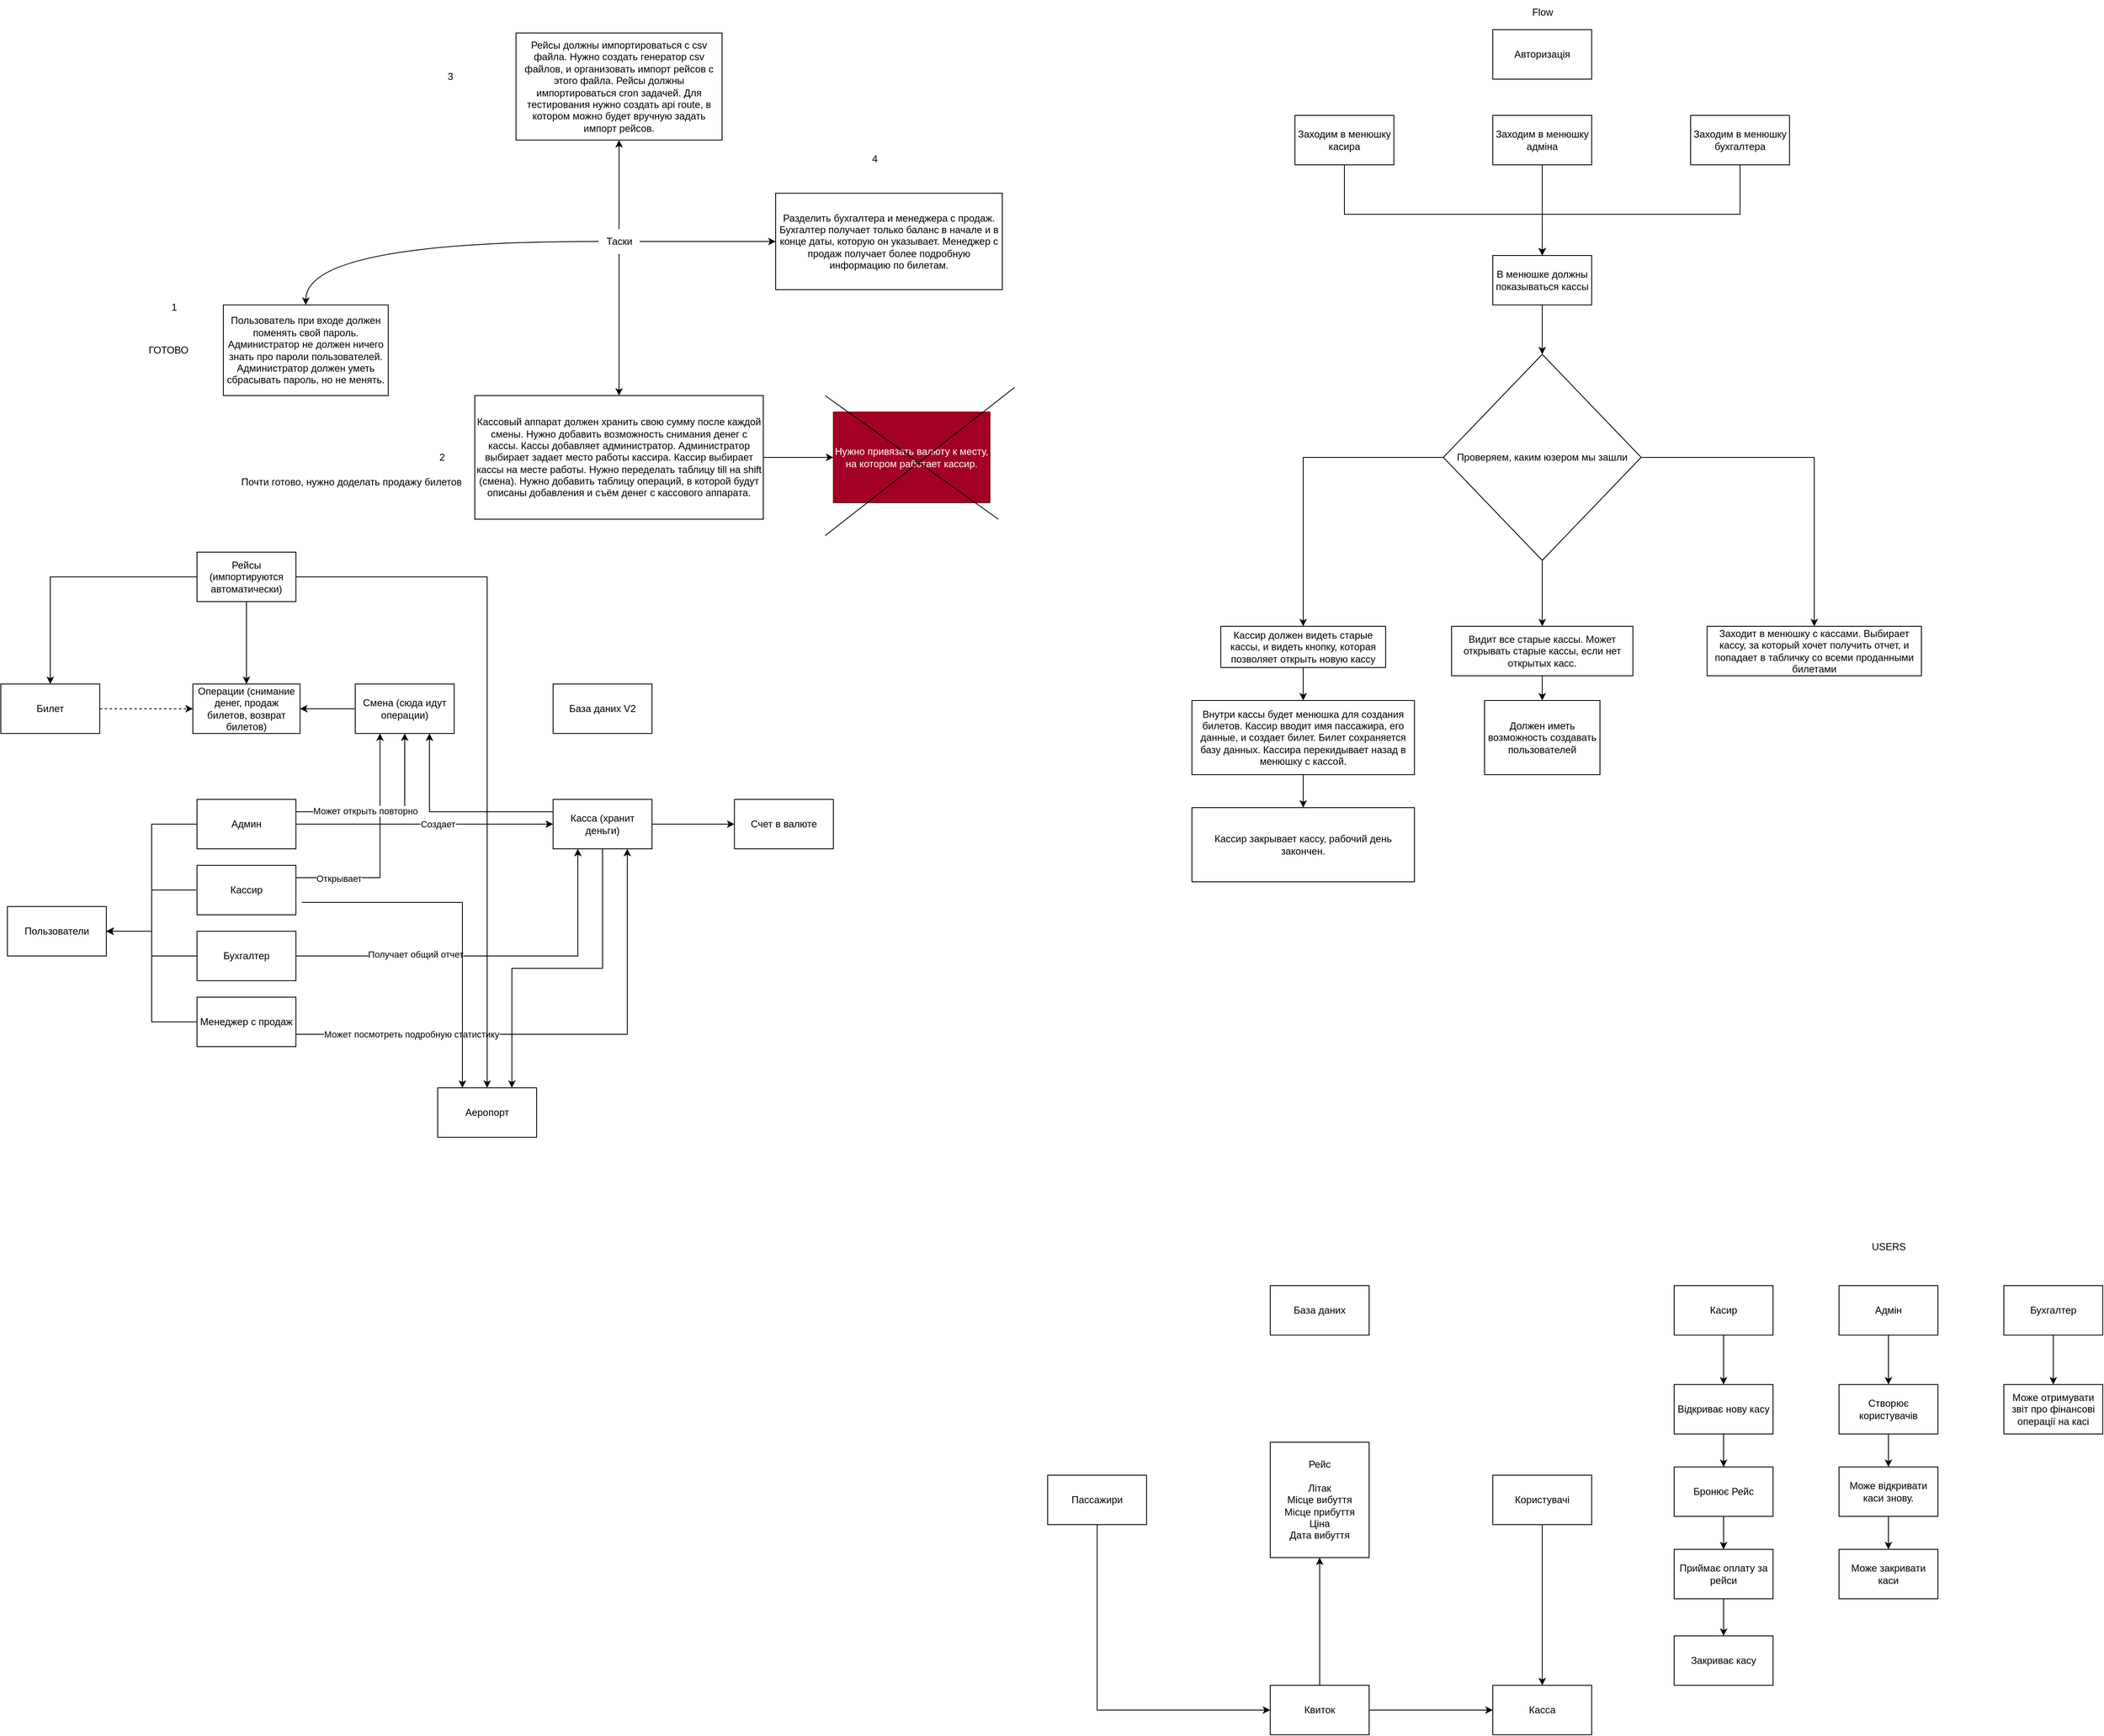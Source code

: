 <mxfile version="28.2.5">
  <diagram name="Page-1" id="bXpb7fFqBZVpDAfxvi6F">
    <mxGraphModel dx="3804" dy="3097" grid="1" gridSize="10" guides="1" tooltips="1" connect="1" arrows="1" fold="1" page="1" pageScale="1" pageWidth="827" pageHeight="1169" math="0" shadow="0">
      <root>
        <mxCell id="0" />
        <mxCell id="1" parent="0" />
        <mxCell id="HvWkaARTubuwXod1C86s-9" style="edgeStyle=orthogonalEdgeStyle;rounded=0;orthogonalLoop=1;jettySize=auto;html=1;entryX=0.5;entryY=0;entryDx=0;entryDy=0;" parent="1" source="HvWkaARTubuwXod1C86s-1" target="HvWkaARTubuwXod1C86s-6" edge="1">
          <mxGeometry relative="1" as="geometry" />
        </mxCell>
        <mxCell id="HvWkaARTubuwXod1C86s-1" value="Касир" style="rounded=0;whiteSpace=wrap;html=1;" parent="1" vertex="1">
          <mxGeometry x="-220" y="160" width="120" height="60" as="geometry" />
        </mxCell>
        <mxCell id="HvWkaARTubuwXod1C86s-2" value="USERS" style="text;html=1;align=center;verticalAlign=middle;resizable=0;points=[];autosize=1;strokeColor=none;fillColor=none;" parent="1" vertex="1">
          <mxGeometry x="10" y="98" width="60" height="30" as="geometry" />
        </mxCell>
        <mxCell id="HvWkaARTubuwXod1C86s-15" style="edgeStyle=orthogonalEdgeStyle;rounded=0;orthogonalLoop=1;jettySize=auto;html=1;" parent="1" source="HvWkaARTubuwXod1C86s-3" target="HvWkaARTubuwXod1C86s-13" edge="1">
          <mxGeometry relative="1" as="geometry" />
        </mxCell>
        <mxCell id="HvWkaARTubuwXod1C86s-3" value="Адмін" style="whiteSpace=wrap;html=1;" parent="1" vertex="1">
          <mxGeometry x="-20" y="160" width="120" height="60" as="geometry" />
        </mxCell>
        <mxCell id="HvWkaARTubuwXod1C86s-20" style="edgeStyle=orthogonalEdgeStyle;rounded=0;orthogonalLoop=1;jettySize=auto;html=1;" parent="1" source="HvWkaARTubuwXod1C86s-4" target="HvWkaARTubuwXod1C86s-19" edge="1">
          <mxGeometry relative="1" as="geometry" />
        </mxCell>
        <mxCell id="HvWkaARTubuwXod1C86s-4" value="Бухгалтер" style="whiteSpace=wrap;html=1;" parent="1" vertex="1">
          <mxGeometry x="180" y="160" width="120" height="60" as="geometry" />
        </mxCell>
        <mxCell id="HvWkaARTubuwXod1C86s-12" style="edgeStyle=orthogonalEdgeStyle;rounded=0;orthogonalLoop=1;jettySize=auto;html=1;entryX=0.5;entryY=0;entryDx=0;entryDy=0;" parent="1" source="HvWkaARTubuwXod1C86s-5" target="HvWkaARTubuwXod1C86s-8" edge="1">
          <mxGeometry relative="1" as="geometry" />
        </mxCell>
        <mxCell id="HvWkaARTubuwXod1C86s-5" value="Приймає оплату за рейси" style="rounded=0;whiteSpace=wrap;html=1;" parent="1" vertex="1">
          <mxGeometry x="-220" y="480" width="120" height="60" as="geometry" />
        </mxCell>
        <mxCell id="HvWkaARTubuwXod1C86s-10" style="edgeStyle=orthogonalEdgeStyle;rounded=0;orthogonalLoop=1;jettySize=auto;html=1;exitX=0.5;exitY=1;exitDx=0;exitDy=0;entryX=0.5;entryY=0;entryDx=0;entryDy=0;" parent="1" source="HvWkaARTubuwXod1C86s-6" target="HvWkaARTubuwXod1C86s-7" edge="1">
          <mxGeometry relative="1" as="geometry" />
        </mxCell>
        <mxCell id="HvWkaARTubuwXod1C86s-6" value="Відкриває нову касу" style="rounded=0;whiteSpace=wrap;html=1;" parent="1" vertex="1">
          <mxGeometry x="-220" y="280" width="120" height="60" as="geometry" />
        </mxCell>
        <mxCell id="HvWkaARTubuwXod1C86s-11" style="edgeStyle=orthogonalEdgeStyle;rounded=0;orthogonalLoop=1;jettySize=auto;html=1;entryX=0.5;entryY=0;entryDx=0;entryDy=0;" parent="1" source="HvWkaARTubuwXod1C86s-7" target="HvWkaARTubuwXod1C86s-5" edge="1">
          <mxGeometry relative="1" as="geometry" />
        </mxCell>
        <mxCell id="HvWkaARTubuwXod1C86s-7" value="Бронює Рейс" style="rounded=0;whiteSpace=wrap;html=1;" parent="1" vertex="1">
          <mxGeometry x="-220" y="380" width="120" height="60" as="geometry" />
        </mxCell>
        <mxCell id="HvWkaARTubuwXod1C86s-8" value="Закриває касу" style="rounded=0;whiteSpace=wrap;html=1;" parent="1" vertex="1">
          <mxGeometry x="-220" y="585" width="120" height="60" as="geometry" />
        </mxCell>
        <mxCell id="HvWkaARTubuwXod1C86s-16" style="edgeStyle=orthogonalEdgeStyle;rounded=0;orthogonalLoop=1;jettySize=auto;html=1;entryX=0.5;entryY=0;entryDx=0;entryDy=0;" parent="1" source="HvWkaARTubuwXod1C86s-13" target="HvWkaARTubuwXod1C86s-14" edge="1">
          <mxGeometry relative="1" as="geometry" />
        </mxCell>
        <mxCell id="HvWkaARTubuwXod1C86s-13" value="Створює користувачів" style="rounded=0;whiteSpace=wrap;html=1;" parent="1" vertex="1">
          <mxGeometry x="-20" y="280" width="120" height="60" as="geometry" />
        </mxCell>
        <mxCell id="HvWkaARTubuwXod1C86s-18" style="edgeStyle=orthogonalEdgeStyle;rounded=0;orthogonalLoop=1;jettySize=auto;html=1;entryX=0.5;entryY=0;entryDx=0;entryDy=0;" parent="1" source="HvWkaARTubuwXod1C86s-14" target="HvWkaARTubuwXod1C86s-17" edge="1">
          <mxGeometry relative="1" as="geometry" />
        </mxCell>
        <mxCell id="HvWkaARTubuwXod1C86s-14" value="Може відкривати каси знову." style="rounded=0;whiteSpace=wrap;html=1;" parent="1" vertex="1">
          <mxGeometry x="-20" y="380" width="120" height="60" as="geometry" />
        </mxCell>
        <mxCell id="HvWkaARTubuwXod1C86s-17" value="Може закривати каси" style="rounded=0;whiteSpace=wrap;html=1;" parent="1" vertex="1">
          <mxGeometry x="-20" y="480" width="120" height="60" as="geometry" />
        </mxCell>
        <mxCell id="HvWkaARTubuwXod1C86s-19" value="Може отримувати звіт про фінансові операції на касі" style="rounded=0;whiteSpace=wrap;html=1;" parent="1" vertex="1">
          <mxGeometry x="180" y="280" width="120" height="60" as="geometry" />
        </mxCell>
        <mxCell id="HvWkaARTubuwXod1C86s-21" value="База даних" style="rounded=0;whiteSpace=wrap;html=1;" parent="1" vertex="1">
          <mxGeometry x="-710" y="160" width="120" height="60" as="geometry" />
        </mxCell>
        <mxCell id="HvWkaARTubuwXod1C86s-22" value="Рейс&lt;br&gt;&lt;br&gt;Літак&lt;br&gt;Місце вибуття&lt;br&gt;Місце прибуття&lt;br&gt;Ціна&lt;br&gt;Дата вибуття" style="rounded=0;whiteSpace=wrap;html=1;" parent="1" vertex="1">
          <mxGeometry x="-710" y="350" width="120" height="140" as="geometry" />
        </mxCell>
        <mxCell id="HvWkaARTubuwXod1C86s-32" style="edgeStyle=orthogonalEdgeStyle;rounded=0;orthogonalLoop=1;jettySize=auto;html=1;entryX=0;entryY=0.5;entryDx=0;entryDy=0;" parent="1" source="HvWkaARTubuwXod1C86s-25" target="HvWkaARTubuwXod1C86s-28" edge="1">
          <mxGeometry relative="1" as="geometry">
            <Array as="points">
              <mxPoint x="-920" y="675" />
            </Array>
          </mxGeometry>
        </mxCell>
        <mxCell id="HvWkaARTubuwXod1C86s-25" value="Пассажири" style="rounded=0;whiteSpace=wrap;html=1;" parent="1" vertex="1">
          <mxGeometry x="-980" y="390" width="120" height="60" as="geometry" />
        </mxCell>
        <mxCell id="HvWkaARTubuwXod1C86s-27" value="Касса" style="rounded=0;whiteSpace=wrap;html=1;" parent="1" vertex="1">
          <mxGeometry x="-440" y="645" width="120" height="60" as="geometry" />
        </mxCell>
        <mxCell id="HvWkaARTubuwXod1C86s-30" style="edgeStyle=orthogonalEdgeStyle;rounded=0;orthogonalLoop=1;jettySize=auto;html=1;entryX=0.5;entryY=1;entryDx=0;entryDy=0;" parent="1" source="HvWkaARTubuwXod1C86s-28" target="HvWkaARTubuwXod1C86s-22" edge="1">
          <mxGeometry relative="1" as="geometry" />
        </mxCell>
        <mxCell id="HvWkaARTubuwXod1C86s-31" style="edgeStyle=orthogonalEdgeStyle;rounded=0;orthogonalLoop=1;jettySize=auto;html=1;entryX=0;entryY=0.5;entryDx=0;entryDy=0;" parent="1" source="HvWkaARTubuwXod1C86s-28" target="HvWkaARTubuwXod1C86s-27" edge="1">
          <mxGeometry relative="1" as="geometry">
            <mxPoint x="-480" y="680" as="targetPoint" />
            <Array as="points">
              <mxPoint x="-520" y="675" />
              <mxPoint x="-520" y="675" />
            </Array>
          </mxGeometry>
        </mxCell>
        <mxCell id="HvWkaARTubuwXod1C86s-28" value="Квиток" style="rounded=0;whiteSpace=wrap;html=1;" parent="1" vertex="1">
          <mxGeometry x="-710" y="645" width="120" height="60" as="geometry" />
        </mxCell>
        <mxCell id="bdNL3FaGgv4kxiSuAMlq-1" style="edgeStyle=orthogonalEdgeStyle;rounded=0;orthogonalLoop=1;jettySize=auto;html=1;entryX=0.5;entryY=0;entryDx=0;entryDy=0;" parent="1" source="HvWkaARTubuwXod1C86s-33" target="HvWkaARTubuwXod1C86s-27" edge="1">
          <mxGeometry relative="1" as="geometry" />
        </mxCell>
        <mxCell id="HvWkaARTubuwXod1C86s-33" value="Користувачі" style="rounded=0;whiteSpace=wrap;html=1;" parent="1" vertex="1">
          <mxGeometry x="-440" y="390" width="120" height="60" as="geometry" />
        </mxCell>
        <mxCell id="bdNL3FaGgv4kxiSuAMlq-2" value="Авторизація" style="rounded=0;whiteSpace=wrap;html=1;" parent="1" vertex="1">
          <mxGeometry x="-440" y="-1364" width="120" height="60" as="geometry" />
        </mxCell>
        <mxCell id="bdNL3FaGgv4kxiSuAMlq-3" value="Flow" style="text;html=1;align=center;verticalAlign=middle;resizable=0;points=[];autosize=1;strokeColor=none;fillColor=none;" parent="1" vertex="1">
          <mxGeometry x="-405" y="-1400" width="50" height="30" as="geometry" />
        </mxCell>
        <mxCell id="bdNL3FaGgv4kxiSuAMlq-7" style="edgeStyle=orthogonalEdgeStyle;rounded=0;orthogonalLoop=1;jettySize=auto;html=1;entryX=0.5;entryY=0;entryDx=0;entryDy=0;" parent="1" source="bdNL3FaGgv4kxiSuAMlq-4" target="bdNL3FaGgv4kxiSuAMlq-8" edge="1">
          <mxGeometry relative="1" as="geometry">
            <mxPoint x="-620" y="-1140" as="targetPoint" />
            <Array as="points">
              <mxPoint x="-620" y="-1140" />
              <mxPoint x="-380" y="-1140" />
            </Array>
          </mxGeometry>
        </mxCell>
        <mxCell id="bdNL3FaGgv4kxiSuAMlq-4" value="Заходим в менюшку касира" style="rounded=0;whiteSpace=wrap;html=1;" parent="1" vertex="1">
          <mxGeometry x="-680" y="-1260" width="120" height="60" as="geometry" />
        </mxCell>
        <mxCell id="bdNL3FaGgv4kxiSuAMlq-9" style="edgeStyle=orthogonalEdgeStyle;rounded=0;orthogonalLoop=1;jettySize=auto;html=1;entryX=0.5;entryY=0;entryDx=0;entryDy=0;" parent="1" source="bdNL3FaGgv4kxiSuAMlq-5" target="bdNL3FaGgv4kxiSuAMlq-8" edge="1">
          <mxGeometry relative="1" as="geometry" />
        </mxCell>
        <mxCell id="bdNL3FaGgv4kxiSuAMlq-5" value="Заходим в менюшку адміна" style="rounded=0;whiteSpace=wrap;html=1;" parent="1" vertex="1">
          <mxGeometry x="-440" y="-1260" width="120" height="60" as="geometry" />
        </mxCell>
        <mxCell id="bdNL3FaGgv4kxiSuAMlq-10" style="edgeStyle=orthogonalEdgeStyle;rounded=0;orthogonalLoop=1;jettySize=auto;html=1;entryX=0.5;entryY=0;entryDx=0;entryDy=0;" parent="1" source="bdNL3FaGgv4kxiSuAMlq-6" target="bdNL3FaGgv4kxiSuAMlq-8" edge="1">
          <mxGeometry relative="1" as="geometry">
            <Array as="points">
              <mxPoint x="-140" y="-1140" />
              <mxPoint x="-380" y="-1140" />
            </Array>
          </mxGeometry>
        </mxCell>
        <mxCell id="bdNL3FaGgv4kxiSuAMlq-6" value="Заходим в менюшку бухгалтера" style="rounded=0;whiteSpace=wrap;html=1;" parent="1" vertex="1">
          <mxGeometry x="-200" y="-1260" width="120" height="60" as="geometry" />
        </mxCell>
        <mxCell id="bdNL3FaGgv4kxiSuAMlq-13" style="edgeStyle=orthogonalEdgeStyle;rounded=0;orthogonalLoop=1;jettySize=auto;html=1;entryX=0.5;entryY=0;entryDx=0;entryDy=0;" parent="1" target="bdNL3FaGgv4kxiSuAMlq-12" edge="1">
          <mxGeometry relative="1" as="geometry">
            <mxPoint x="-380" y="-970" as="sourcePoint" />
          </mxGeometry>
        </mxCell>
        <mxCell id="bdNL3FaGgv4kxiSuAMlq-28" style="edgeStyle=orthogonalEdgeStyle;rounded=0;orthogonalLoop=1;jettySize=auto;html=1;entryX=0.5;entryY=0;entryDx=0;entryDy=0;" parent="1" source="bdNL3FaGgv4kxiSuAMlq-8" target="bdNL3FaGgv4kxiSuAMlq-12" edge="1">
          <mxGeometry relative="1" as="geometry" />
        </mxCell>
        <mxCell id="bdNL3FaGgv4kxiSuAMlq-8" value="В менюшке должны показываться кассы" style="rounded=0;whiteSpace=wrap;html=1;" parent="1" vertex="1">
          <mxGeometry x="-440" y="-1090" width="120" height="60" as="geometry" />
        </mxCell>
        <mxCell id="bdNL3FaGgv4kxiSuAMlq-15" style="edgeStyle=orthogonalEdgeStyle;rounded=0;orthogonalLoop=1;jettySize=auto;html=1;" parent="1" source="bdNL3FaGgv4kxiSuAMlq-12" target="bdNL3FaGgv4kxiSuAMlq-14" edge="1">
          <mxGeometry relative="1" as="geometry" />
        </mxCell>
        <mxCell id="bdNL3FaGgv4kxiSuAMlq-21" style="edgeStyle=orthogonalEdgeStyle;rounded=0;orthogonalLoop=1;jettySize=auto;html=1;entryX=0.5;entryY=0;entryDx=0;entryDy=0;" parent="1" source="bdNL3FaGgv4kxiSuAMlq-12" target="bdNL3FaGgv4kxiSuAMlq-22" edge="1">
          <mxGeometry relative="1" as="geometry">
            <mxPoint x="-380" y="-660" as="targetPoint" />
          </mxGeometry>
        </mxCell>
        <mxCell id="bdNL3FaGgv4kxiSuAMlq-26" style="edgeStyle=orthogonalEdgeStyle;rounded=0;orthogonalLoop=1;jettySize=auto;html=1;entryX=0.5;entryY=0;entryDx=0;entryDy=0;" parent="1" source="bdNL3FaGgv4kxiSuAMlq-12" target="bdNL3FaGgv4kxiSuAMlq-27" edge="1">
          <mxGeometry relative="1" as="geometry">
            <mxPoint x="-70" y="-650" as="targetPoint" />
          </mxGeometry>
        </mxCell>
        <mxCell id="bdNL3FaGgv4kxiSuAMlq-12" value="Проверяем, каким юзером мы зашли" style="rhombus;whiteSpace=wrap;html=1;" parent="1" vertex="1">
          <mxGeometry x="-500" y="-970" width="240" height="250" as="geometry" />
        </mxCell>
        <mxCell id="bdNL3FaGgv4kxiSuAMlq-17" style="edgeStyle=orthogonalEdgeStyle;rounded=0;orthogonalLoop=1;jettySize=auto;html=1;" parent="1" source="bdNL3FaGgv4kxiSuAMlq-14" target="bdNL3FaGgv4kxiSuAMlq-16" edge="1">
          <mxGeometry relative="1" as="geometry" />
        </mxCell>
        <mxCell id="bdNL3FaGgv4kxiSuAMlq-14" value="Кассир должен видеть старые кассы, и видеть кнопку, которая позволяет открыть новую кассу" style="rounded=0;whiteSpace=wrap;html=1;" parent="1" vertex="1">
          <mxGeometry x="-770" y="-640" width="200" height="50" as="geometry" />
        </mxCell>
        <mxCell id="bdNL3FaGgv4kxiSuAMlq-19" style="edgeStyle=orthogonalEdgeStyle;rounded=0;orthogonalLoop=1;jettySize=auto;html=1;entryX=0.5;entryY=0;entryDx=0;entryDy=0;" parent="1" source="bdNL3FaGgv4kxiSuAMlq-16" target="bdNL3FaGgv4kxiSuAMlq-20" edge="1">
          <mxGeometry relative="1" as="geometry">
            <mxPoint x="-670" y="-380" as="targetPoint" />
          </mxGeometry>
        </mxCell>
        <mxCell id="bdNL3FaGgv4kxiSuAMlq-16" value="Внутри кассы будет менюшка для создания билетов. Кассир вводит имя пассажира, его данные, и создает билет. Билет сохраняется базу данных. Кассира перекидывает назад в менюшку с кассой." style="rounded=0;whiteSpace=wrap;html=1;" parent="1" vertex="1">
          <mxGeometry x="-805" y="-550" width="270" height="90" as="geometry" />
        </mxCell>
        <mxCell id="bdNL3FaGgv4kxiSuAMlq-20" value="Кассир закрывает кассу, рабочий день закончен." style="rounded=0;whiteSpace=wrap;html=1;" parent="1" vertex="1">
          <mxGeometry x="-805" y="-420" width="270" height="90" as="geometry" />
        </mxCell>
        <mxCell id="bdNL3FaGgv4kxiSuAMlq-25" style="edgeStyle=orthogonalEdgeStyle;rounded=0;orthogonalLoop=1;jettySize=auto;html=1;entryX=0.5;entryY=0;entryDx=0;entryDy=0;" parent="1" source="bdNL3FaGgv4kxiSuAMlq-22" target="bdNL3FaGgv4kxiSuAMlq-24" edge="1">
          <mxGeometry relative="1" as="geometry" />
        </mxCell>
        <mxCell id="bdNL3FaGgv4kxiSuAMlq-22" value="Видит все старые кассы. Может открывать старые кассы, если нет открытых касс." style="whiteSpace=wrap;html=1;" parent="1" vertex="1">
          <mxGeometry x="-490" y="-640" width="220" height="60" as="geometry" />
        </mxCell>
        <mxCell id="bdNL3FaGgv4kxiSuAMlq-24" value="Должен иметь возможность создавать пользователей" style="rounded=0;whiteSpace=wrap;html=1;" parent="1" vertex="1">
          <mxGeometry x="-450" y="-550" width="140" height="90" as="geometry" />
        </mxCell>
        <mxCell id="bdNL3FaGgv4kxiSuAMlq-27" value="Заходит в менюшку с кассами. Выбирает кассу, за который хочет получить отчет, и попадает в табличку со всеми проданными билетами" style="rounded=0;whiteSpace=wrap;html=1;" parent="1" vertex="1">
          <mxGeometry x="-180" y="-640" width="260" height="60" as="geometry" />
        </mxCell>
        <mxCell id="4Cc4MYscjS8gMWPxC2x--1" value="Пользователь при входе должен поменять свой пароль. Администратор не должен ничего знать про пароли пользователей. Администратор должен уметь сбрасывать пароль, но не менять." style="rounded=0;whiteSpace=wrap;html=1;" parent="1" vertex="1">
          <mxGeometry x="-1980" y="-1030" width="200" height="110" as="geometry" />
        </mxCell>
        <mxCell id="4Cc4MYscjS8gMWPxC2x--3" style="edgeStyle=orthogonalEdgeStyle;rounded=0;orthogonalLoop=1;jettySize=auto;html=1;entryX=0.5;entryY=0;entryDx=0;entryDy=0;curved=1;" parent="1" source="4Cc4MYscjS8gMWPxC2x--2" target="4Cc4MYscjS8gMWPxC2x--1" edge="1">
          <mxGeometry relative="1" as="geometry" />
        </mxCell>
        <mxCell id="4Cc4MYscjS8gMWPxC2x--5" style="edgeStyle=orthogonalEdgeStyle;rounded=0;orthogonalLoop=1;jettySize=auto;html=1;entryX=0.5;entryY=0;entryDx=0;entryDy=0;curved=1;" parent="1" source="4Cc4MYscjS8gMWPxC2x--2" target="4Cc4MYscjS8gMWPxC2x--4" edge="1">
          <mxGeometry relative="1" as="geometry" />
        </mxCell>
        <mxCell id="4Cc4MYscjS8gMWPxC2x--19" style="edgeStyle=orthogonalEdgeStyle;rounded=0;orthogonalLoop=1;jettySize=auto;html=1;entryX=0.5;entryY=1;entryDx=0;entryDy=0;" parent="1" source="4Cc4MYscjS8gMWPxC2x--2" target="4Cc4MYscjS8gMWPxC2x--18" edge="1">
          <mxGeometry relative="1" as="geometry" />
        </mxCell>
        <mxCell id="4Cc4MYscjS8gMWPxC2x--24" style="edgeStyle=orthogonalEdgeStyle;rounded=0;orthogonalLoop=1;jettySize=auto;html=1;entryX=0;entryY=0.5;entryDx=0;entryDy=0;" parent="1" source="4Cc4MYscjS8gMWPxC2x--2" target="4Cc4MYscjS8gMWPxC2x--25" edge="1">
          <mxGeometry relative="1" as="geometry">
            <mxPoint x="-1320" y="-1107" as="targetPoint" />
          </mxGeometry>
        </mxCell>
        <mxCell id="4Cc4MYscjS8gMWPxC2x--2" value="Таски" style="text;html=1;align=center;verticalAlign=middle;resizable=0;points=[];autosize=1;strokeColor=none;fillColor=none;" parent="1" vertex="1">
          <mxGeometry x="-1525" y="-1122" width="50" height="30" as="geometry" />
        </mxCell>
        <mxCell id="4Cc4MYscjS8gMWPxC2x--23" style="edgeStyle=entityRelationEdgeStyle;rounded=0;orthogonalLoop=1;jettySize=auto;html=1;exitX=1;exitY=0.5;exitDx=0;exitDy=0;entryX=0;entryY=0.5;entryDx=0;entryDy=0;" parent="1" source="4Cc4MYscjS8gMWPxC2x--4" target="4Cc4MYscjS8gMWPxC2x--6" edge="1">
          <mxGeometry relative="1" as="geometry" />
        </mxCell>
        <mxCell id="4Cc4MYscjS8gMWPxC2x--4" value="Кассовый аппарат должен хранить свою сумму после каждой смены. Нужно добавить возможность снимания денег с кассы. Кассы добавляет администратор. Администратор выбирает задает место работы кассира. Кассир выбирает кассы на месте работы. Нужно переделать таблицу till на shift (смена). Нужно добавить таблицу операций, в которой будут описаны добавления и съём денег с кассового аппарата." style="rounded=0;whiteSpace=wrap;html=1;" parent="1" vertex="1">
          <mxGeometry x="-1675" y="-920" width="350" height="150" as="geometry" />
        </mxCell>
        <mxCell id="4Cc4MYscjS8gMWPxC2x--6" value="Нужно привязать валюту к месту, на котором работает кассир." style="rounded=0;whiteSpace=wrap;html=1;fillColor=#a20025;fontColor=#ffffff;strokeColor=#6F0000;" parent="1" vertex="1">
          <mxGeometry x="-1240" y="-900" width="190" height="110" as="geometry" />
        </mxCell>
        <mxCell id="4Cc4MYscjS8gMWPxC2x--8" value="База даних V2" style="rounded=0;whiteSpace=wrap;html=1;" parent="1" vertex="1">
          <mxGeometry x="-1580" y="-570" width="120" height="60" as="geometry" />
        </mxCell>
        <mxCell id="4Cc4MYscjS8gMWPxC2x--18" value="Рейсы должны импортироваться с csv файла. Нужно создать генератор csv файлов, и организовать импорт рейсов с этого файла. Рейсы должны импортироваться cron задачей. Для тестирования нужно создать api route, в котором можно будет вручную задать импорт рейсов." style="rounded=0;whiteSpace=wrap;html=1;" parent="1" vertex="1">
          <mxGeometry x="-1625" y="-1360" width="250" height="130" as="geometry" />
        </mxCell>
        <mxCell id="4Cc4MYscjS8gMWPxC2x--38" style="edgeStyle=orthogonalEdgeStyle;rounded=0;orthogonalLoop=1;jettySize=auto;html=1;exitX=0;exitY=0.25;exitDx=0;exitDy=0;entryX=0.75;entryY=1;entryDx=0;entryDy=0;" parent="1" source="4Cc4MYscjS8gMWPxC2x--21" target="4Cc4MYscjS8gMWPxC2x--36" edge="1">
          <mxGeometry relative="1" as="geometry" />
        </mxCell>
        <mxCell id="4Cc4MYscjS8gMWPxC2x--57" style="edgeStyle=orthogonalEdgeStyle;rounded=0;orthogonalLoop=1;jettySize=auto;html=1;entryX=0.75;entryY=0;entryDx=0;entryDy=0;exitX=0.5;exitY=1;exitDx=0;exitDy=0;" parent="1" source="4Cc4MYscjS8gMWPxC2x--21" target="4Cc4MYscjS8gMWPxC2x--55" edge="1">
          <mxGeometry relative="1" as="geometry" />
        </mxCell>
        <mxCell id="4Cc4MYscjS8gMWPxC2x--64" style="edgeStyle=orthogonalEdgeStyle;rounded=0;orthogonalLoop=1;jettySize=auto;html=1;entryX=0;entryY=0.5;entryDx=0;entryDy=0;" parent="1" source="4Cc4MYscjS8gMWPxC2x--21" target="4Cc4MYscjS8gMWPxC2x--63" edge="1">
          <mxGeometry relative="1" as="geometry" />
        </mxCell>
        <mxCell id="4Cc4MYscjS8gMWPxC2x--21" value="Касса (хранит деньги)" style="rounded=0;whiteSpace=wrap;html=1;" parent="1" vertex="1">
          <mxGeometry x="-1580" y="-430" width="120" height="60" as="geometry" />
        </mxCell>
        <mxCell id="4Cc4MYscjS8gMWPxC2x--22" value="Пользователи" style="rounded=0;whiteSpace=wrap;html=1;" parent="1" vertex="1">
          <mxGeometry x="-2242" y="-300" width="120" height="60" as="geometry" />
        </mxCell>
        <mxCell id="4Cc4MYscjS8gMWPxC2x--25" value="Разделить бухгалтера и менеджера с продаж. Бухгалтер получает только баланс в начале и в конце даты, которую он указывает. Менеджер с продаж получает более подробную информацию по билетам." style="rounded=0;whiteSpace=wrap;html=1;" parent="1" vertex="1">
          <mxGeometry x="-1310" y="-1165.5" width="275" height="117" as="geometry" />
        </mxCell>
        <mxCell id="4Cc4MYscjS8gMWPxC2x--30" style="edgeStyle=orthogonalEdgeStyle;rounded=0;orthogonalLoop=1;jettySize=auto;html=1;entryX=1;entryY=0.5;entryDx=0;entryDy=0;" parent="1" source="4Cc4MYscjS8gMWPxC2x--26" target="4Cc4MYscjS8gMWPxC2x--22" edge="1">
          <mxGeometry relative="1" as="geometry" />
        </mxCell>
        <mxCell id="4Cc4MYscjS8gMWPxC2x--34" style="edgeStyle=orthogonalEdgeStyle;rounded=0;orthogonalLoop=1;jettySize=auto;html=1;entryX=0;entryY=0.5;entryDx=0;entryDy=0;" parent="1" source="4Cc4MYscjS8gMWPxC2x--26" target="4Cc4MYscjS8gMWPxC2x--21" edge="1">
          <mxGeometry relative="1" as="geometry" />
        </mxCell>
        <mxCell id="4Cc4MYscjS8gMWPxC2x--35" value="Создает" style="edgeLabel;html=1;align=center;verticalAlign=middle;resizable=0;points=[];" parent="4Cc4MYscjS8gMWPxC2x--34" vertex="1" connectable="0">
          <mxGeometry x="0.205" y="-2" relative="1" as="geometry">
            <mxPoint x="-16" y="-2" as="offset" />
          </mxGeometry>
        </mxCell>
        <mxCell id="4Cc4MYscjS8gMWPxC2x--26" value="Админ" style="rounded=0;whiteSpace=wrap;html=1;" parent="1" vertex="1">
          <mxGeometry x="-2012" y="-430" width="120" height="60" as="geometry" />
        </mxCell>
        <mxCell id="4Cc4MYscjS8gMWPxC2x--31" style="edgeStyle=orthogonalEdgeStyle;rounded=0;orthogonalLoop=1;jettySize=auto;html=1;exitX=0;exitY=0.5;exitDx=0;exitDy=0;" parent="1" edge="1">
          <mxGeometry relative="1" as="geometry">
            <mxPoint x="-2122" y="-270" as="targetPoint" />
            <mxPoint x="-2013" y="-320" as="sourcePoint" />
            <Array as="points">
              <mxPoint x="-2067" y="-320" />
              <mxPoint x="-2067" y="-270" />
            </Array>
          </mxGeometry>
        </mxCell>
        <mxCell id="4Cc4MYscjS8gMWPxC2x--39" style="edgeStyle=orthogonalEdgeStyle;rounded=0;orthogonalLoop=1;jettySize=auto;html=1;exitX=1;exitY=0.25;exitDx=0;exitDy=0;entryX=0.25;entryY=1;entryDx=0;entryDy=0;" parent="1" source="4Cc4MYscjS8gMWPxC2x--27" target="4Cc4MYscjS8gMWPxC2x--36" edge="1">
          <mxGeometry relative="1" as="geometry" />
        </mxCell>
        <mxCell id="4Cc4MYscjS8gMWPxC2x--42" value="Открывает" style="edgeLabel;html=1;align=center;verticalAlign=middle;resizable=0;points=[];" parent="4Cc4MYscjS8gMWPxC2x--39" vertex="1" connectable="0">
          <mxGeometry x="-0.459" y="-1" relative="1" as="geometry">
            <mxPoint x="-23" as="offset" />
          </mxGeometry>
        </mxCell>
        <mxCell id="4Cc4MYscjS8gMWPxC2x--27" value="Кассир" style="rounded=0;whiteSpace=wrap;html=1;" parent="1" vertex="1">
          <mxGeometry x="-2012" y="-350" width="120" height="60" as="geometry" />
        </mxCell>
        <mxCell id="4Cc4MYscjS8gMWPxC2x--32" style="edgeStyle=orthogonalEdgeStyle;rounded=0;orthogonalLoop=1;jettySize=auto;html=1;exitX=0;exitY=0.5;exitDx=0;exitDy=0;entryX=1;entryY=0.5;entryDx=0;entryDy=0;" parent="1" source="4Cc4MYscjS8gMWPxC2x--28" target="4Cc4MYscjS8gMWPxC2x--22" edge="1">
          <mxGeometry relative="1" as="geometry" />
        </mxCell>
        <mxCell id="4Cc4MYscjS8gMWPxC2x--47" style="edgeStyle=orthogonalEdgeStyle;rounded=0;orthogonalLoop=1;jettySize=auto;html=1;entryX=0.25;entryY=1;entryDx=0;entryDy=0;" parent="1" source="4Cc4MYscjS8gMWPxC2x--28" target="4Cc4MYscjS8gMWPxC2x--21" edge="1">
          <mxGeometry relative="1" as="geometry" />
        </mxCell>
        <mxCell id="4Cc4MYscjS8gMWPxC2x--49" value="Получает общий отчет" style="edgeLabel;html=1;align=center;verticalAlign=middle;resizable=0;points=[];" parent="4Cc4MYscjS8gMWPxC2x--47" vertex="1" connectable="0">
          <mxGeometry x="-0.386" y="2" relative="1" as="geometry">
            <mxPoint as="offset" />
          </mxGeometry>
        </mxCell>
        <mxCell id="4Cc4MYscjS8gMWPxC2x--28" value="Бухгалтер" style="rounded=0;whiteSpace=wrap;html=1;" parent="1" vertex="1">
          <mxGeometry x="-2012" y="-270" width="120" height="60" as="geometry" />
        </mxCell>
        <mxCell id="4Cc4MYscjS8gMWPxC2x--33" style="edgeStyle=orthogonalEdgeStyle;rounded=0;orthogonalLoop=1;jettySize=auto;html=1;entryX=1;entryY=0.5;entryDx=0;entryDy=0;" parent="1" source="4Cc4MYscjS8gMWPxC2x--29" target="4Cc4MYscjS8gMWPxC2x--22" edge="1">
          <mxGeometry relative="1" as="geometry" />
        </mxCell>
        <mxCell id="4Cc4MYscjS8gMWPxC2x--48" style="edgeStyle=orthogonalEdgeStyle;rounded=0;orthogonalLoop=1;jettySize=auto;html=1;exitX=1;exitY=0.75;exitDx=0;exitDy=0;entryX=0.75;entryY=1;entryDx=0;entryDy=0;" parent="1" source="4Cc4MYscjS8gMWPxC2x--29" target="4Cc4MYscjS8gMWPxC2x--21" edge="1">
          <mxGeometry relative="1" as="geometry" />
        </mxCell>
        <mxCell id="4Cc4MYscjS8gMWPxC2x--50" value="Может посмотреть подробную статистику" style="edgeLabel;html=1;align=center;verticalAlign=middle;resizable=0;points=[];" parent="4Cc4MYscjS8gMWPxC2x--48" vertex="1" connectable="0">
          <mxGeometry x="-0.553" relative="1" as="geometry">
            <mxPoint as="offset" />
          </mxGeometry>
        </mxCell>
        <mxCell id="4Cc4MYscjS8gMWPxC2x--29" value="Менеджер с продаж" style="rounded=0;whiteSpace=wrap;html=1;" parent="1" vertex="1">
          <mxGeometry x="-2012" y="-190" width="120" height="60" as="geometry" />
        </mxCell>
        <mxCell id="4Cc4MYscjS8gMWPxC2x--41" style="edgeStyle=orthogonalEdgeStyle;rounded=0;orthogonalLoop=1;jettySize=auto;html=1;entryX=1;entryY=0.5;entryDx=0;entryDy=0;" parent="1" source="4Cc4MYscjS8gMWPxC2x--36" target="4Cc4MYscjS8gMWPxC2x--40" edge="1">
          <mxGeometry relative="1" as="geometry" />
        </mxCell>
        <mxCell id="4Cc4MYscjS8gMWPxC2x--36" value="Смена (сюда идут операции)" style="rounded=0;whiteSpace=wrap;html=1;" parent="1" vertex="1">
          <mxGeometry x="-1820" y="-570" width="120" height="60" as="geometry" />
        </mxCell>
        <mxCell id="4Cc4MYscjS8gMWPxC2x--53" style="edgeStyle=orthogonalEdgeStyle;rounded=0;orthogonalLoop=1;jettySize=auto;html=1;exitX=1;exitY=0.5;exitDx=0;exitDy=0;entryX=0;entryY=0.5;entryDx=0;entryDy=0;dashed=1;" parent="1" source="4Cc4MYscjS8gMWPxC2x--51" target="4Cc4MYscjS8gMWPxC2x--40" edge="1">
          <mxGeometry relative="1" as="geometry">
            <mxPoint x="-2090" y="-580" as="targetPoint" />
          </mxGeometry>
        </mxCell>
        <mxCell id="4Cc4MYscjS8gMWPxC2x--40" value="Операции (снимание денег, продаж билетов, возврат билетов)" style="rounded=0;whiteSpace=wrap;html=1;" parent="1" vertex="1">
          <mxGeometry x="-2017" y="-570" width="130" height="60" as="geometry" />
        </mxCell>
        <mxCell id="4Cc4MYscjS8gMWPxC2x--43" style="edgeStyle=orthogonalEdgeStyle;rounded=0;orthogonalLoop=1;jettySize=auto;html=1;exitX=1;exitY=0.25;exitDx=0;exitDy=0;" parent="1" source="4Cc4MYscjS8gMWPxC2x--26" target="4Cc4MYscjS8gMWPxC2x--36" edge="1">
          <mxGeometry relative="1" as="geometry" />
        </mxCell>
        <mxCell id="4Cc4MYscjS8gMWPxC2x--44" value="Может открыть повторно" style="edgeLabel;html=1;align=center;verticalAlign=middle;resizable=0;points=[];" parent="4Cc4MYscjS8gMWPxC2x--43" vertex="1" connectable="0">
          <mxGeometry x="-0.263" y="1" relative="1" as="geometry">
            <mxPoint as="offset" />
          </mxGeometry>
        </mxCell>
        <mxCell id="4Cc4MYscjS8gMWPxC2x--46" style="edgeStyle=orthogonalEdgeStyle;rounded=0;orthogonalLoop=1;jettySize=auto;html=1;entryX=0.5;entryY=0;entryDx=0;entryDy=0;" parent="1" source="4Cc4MYscjS8gMWPxC2x--45" target="4Cc4MYscjS8gMWPxC2x--40" edge="1">
          <mxGeometry relative="1" as="geometry" />
        </mxCell>
        <mxCell id="4Cc4MYscjS8gMWPxC2x--52" style="edgeStyle=orthogonalEdgeStyle;rounded=0;orthogonalLoop=1;jettySize=auto;html=1;entryX=0.5;entryY=0;entryDx=0;entryDy=0;" parent="1" source="4Cc4MYscjS8gMWPxC2x--45" target="4Cc4MYscjS8gMWPxC2x--51" edge="1">
          <mxGeometry relative="1" as="geometry" />
        </mxCell>
        <mxCell id="4Cc4MYscjS8gMWPxC2x--58" style="edgeStyle=orthogonalEdgeStyle;rounded=0;orthogonalLoop=1;jettySize=auto;html=1;entryX=0.5;entryY=0;entryDx=0;entryDy=0;" parent="1" source="4Cc4MYscjS8gMWPxC2x--45" target="4Cc4MYscjS8gMWPxC2x--55" edge="1">
          <mxGeometry relative="1" as="geometry">
            <mxPoint x="-1710" y="-670" as="targetPoint" />
          </mxGeometry>
        </mxCell>
        <mxCell id="4Cc4MYscjS8gMWPxC2x--45" value="Рейсы (импортируются автоматически)" style="rounded=0;whiteSpace=wrap;html=1;" parent="1" vertex="1">
          <mxGeometry x="-2012" y="-730" width="120" height="60" as="geometry" />
        </mxCell>
        <mxCell id="4Cc4MYscjS8gMWPxC2x--51" value="Билет" style="rounded=0;whiteSpace=wrap;html=1;" parent="1" vertex="1">
          <mxGeometry x="-2250" y="-570" width="120" height="60" as="geometry" />
        </mxCell>
        <mxCell id="4Cc4MYscjS8gMWPxC2x--54" value="ГОТОВО" style="text;html=1;align=center;verticalAlign=middle;resizable=0;points=[];autosize=1;strokeColor=none;fillColor=none;" parent="1" vertex="1">
          <mxGeometry x="-2082" y="-990" width="70" height="30" as="geometry" />
        </mxCell>
        <mxCell id="4Cc4MYscjS8gMWPxC2x--55" value="Аеропорт" style="rounded=0;whiteSpace=wrap;html=1;" parent="1" vertex="1">
          <mxGeometry x="-1720" y="-80" width="120" height="60" as="geometry" />
        </mxCell>
        <mxCell id="4Cc4MYscjS8gMWPxC2x--56" style="edgeStyle=orthogonalEdgeStyle;rounded=0;orthogonalLoop=1;jettySize=auto;html=1;exitX=1;exitY=0.75;exitDx=0;exitDy=0;entryX=0.25;entryY=0;entryDx=0;entryDy=0;" parent="1" target="4Cc4MYscjS8gMWPxC2x--55" edge="1">
          <mxGeometry relative="1" as="geometry">
            <mxPoint x="-1885.04" y="-305" as="sourcePoint" />
            <mxPoint x="-1700" y="-90" as="targetPoint" />
            <Array as="points">
              <mxPoint x="-1690" y="-305" />
            </Array>
          </mxGeometry>
        </mxCell>
        <mxCell id="4Cc4MYscjS8gMWPxC2x--59" value="2" style="text;html=1;align=center;verticalAlign=middle;resizable=0;points=[];autosize=1;strokeColor=none;fillColor=none;" parent="1" vertex="1">
          <mxGeometry x="-1730" y="-860" width="30" height="30" as="geometry" />
        </mxCell>
        <mxCell id="4Cc4MYscjS8gMWPxC2x--60" value="1" style="text;html=1;align=center;verticalAlign=middle;resizable=0;points=[];autosize=1;strokeColor=none;fillColor=none;" parent="1" vertex="1">
          <mxGeometry x="-2055" y="-1042" width="30" height="30" as="geometry" />
        </mxCell>
        <mxCell id="4Cc4MYscjS8gMWPxC2x--61" value="3" style="text;html=1;align=center;verticalAlign=middle;resizable=0;points=[];autosize=1;strokeColor=none;fillColor=none;" parent="1" vertex="1">
          <mxGeometry x="-1720" y="-1322" width="30" height="30" as="geometry" />
        </mxCell>
        <mxCell id="4Cc4MYscjS8gMWPxC2x--62" value="4" style="text;html=1;align=center;verticalAlign=middle;resizable=0;points=[];autosize=1;strokeColor=none;fillColor=none;" parent="1" vertex="1">
          <mxGeometry x="-1205" y="-1222" width="30" height="30" as="geometry" />
        </mxCell>
        <mxCell id="4Cc4MYscjS8gMWPxC2x--63" value="Счет в валюте" style="rounded=0;whiteSpace=wrap;html=1;" parent="1" vertex="1">
          <mxGeometry x="-1360" y="-430" width="120" height="60" as="geometry" />
        </mxCell>
        <mxCell id="4Cc4MYscjS8gMWPxC2x--65" value="Почти готово, нужно доделать продажу билетов" style="text;html=1;align=center;verticalAlign=middle;resizable=0;points=[];autosize=1;strokeColor=none;fillColor=none;" parent="1" vertex="1">
          <mxGeometry x="-1970" y="-830" width="290" height="30" as="geometry" />
        </mxCell>
        <mxCell id="OPxu5RaSc6uRnalH2M1E-1" value="" style="endArrow=none;html=1;rounded=0;" edge="1" parent="1">
          <mxGeometry width="50" height="50" relative="1" as="geometry">
            <mxPoint x="-1040" y="-770" as="sourcePoint" />
            <mxPoint x="-1250" y="-920" as="targetPoint" />
          </mxGeometry>
        </mxCell>
        <mxCell id="OPxu5RaSc6uRnalH2M1E-2" value="" style="endArrow=none;html=1;rounded=0;" edge="1" parent="1">
          <mxGeometry width="50" height="50" relative="1" as="geometry">
            <mxPoint x="-1250" y="-750" as="sourcePoint" />
            <mxPoint x="-1020" y="-930" as="targetPoint" />
          </mxGeometry>
        </mxCell>
      </root>
    </mxGraphModel>
  </diagram>
</mxfile>

